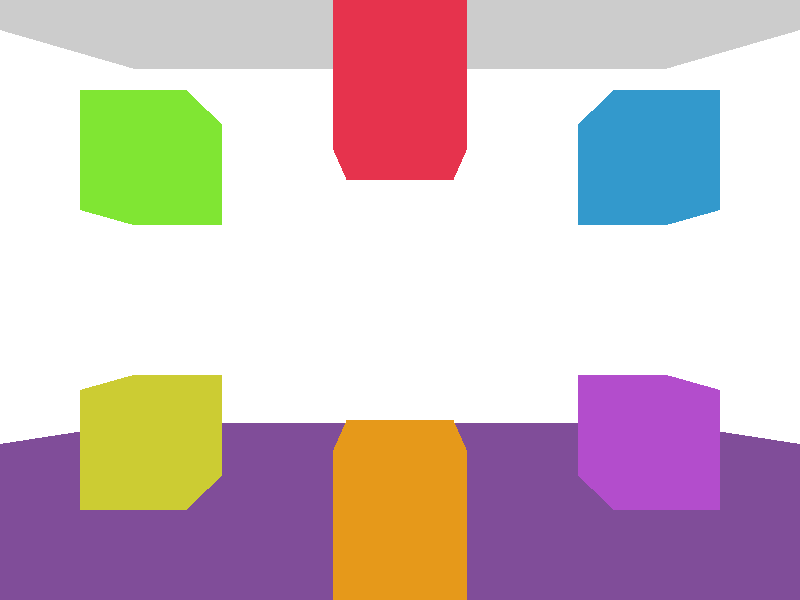 camera {
location  <0, 0, 14>
up        <0,  1,  0>
right     <1.5, 0,  0>
look_at   <0, 0, 0>
}

light_source {<10, 10, 3> color rgb <1.0, 1.0, 1.0>}


// Floor
plane {<0, 1, 0>, -4
pigment {color rgb <0.5, 0.3, 0.6>}
finish {ambient 0.4 diffuse 1.0}
}

// Background
plane {<0, 0, 1>, -100
pigment {color rgb <0.8, 0.8, 0.8>}
finish {ambient 0.2 diffuse 0.4}
}

box {<-2, -5, -4.5>, <2, 5, 4.5>
pigment { color rgb <1.0, 1.0, 1.0>}
finish {ambient 0.2 diffuse 0.8 reflection 0.8}
scale <5, 1.5, 1>
translate <0, 0, -10>
}

box {<-2, -5, -4.5>, <2, 5, 4.5>
pigment { color rgbf <1.0, 1.0, 1.0, 0.6>}
finish {ambient 0.2 diffuse 0.8 reflection 0.8}
scale <1, 1.5, 1>
rotate <0, -45, 0>
translate <-13, 0, -5>
}

box {<-2, -5, -4.5>, <2, 5, 4.5>
pigment { color rgbf <1.0, 1.0, 1.0, 0.6>}
finish {ambient 0.2 diffuse 0.8 reflection 0.8}
scale <1, 1.5, 1>
rotate <0, 45, 0>
translate <13, 0, -5>
}


box {<-1, -1, -1>, <1, 1, 1>
pigment { color rgbf <0.9, 0.6, 0.1, 0.6>}
finish {ambient 0.2 diffuse 0.8 ior 1.167}
translate <0, -3, 5>
}

box {<-1, -1, -1>, <1, 1, 1>
pigment { color rgbf <0.8, 0.8, 0.2, 0.4>}
finish {ambient 0.2 diffuse 0.8 ior 1.167}
translate <5, -2.5, 3>
}

box {<-1, -1, -1>, <1, 1, 1>
pigment { color rgbf <0.7, 0.3, 0.8, 0.5>}
finish {ambient 0.2 diffuse 0.8 ior 1.167}
translate <-5, -2.5, 3>
}


box {<-1, -1, -1>, <1, 1, 1>
pigment { color rgbf <0.9, 0.2, 0.3, 0.5>}
finish {ambient 0.2 diffuse 0.8 ior 1.167}
translate <0, 3, 5>
}

box {<-1, -1, -1>, <1, 1, 1>
pigment { color rgbf <0.5, 0.9, 0.2, 0.6>}
finish {ambient 0.2 diffuse 0.8 ior 1.167}
translate <5, 2.5, 3>
}

box {<-1, -1, -1>, <1, 1, 1>
pigment { color rgbf <0.2, 0.6, 0.8, 0.4>}
finish {ambient 0.2 diffuse 0.8 ior 1.167}
translate <-5, 2.5, 3>
}

box {<-1, -1, -1>, <1, 1, 1>
pigment { color rgbf <1, 1, 1, 0.9>}
finish {ambient 0.2 diffuse 0.8 ior 1.167}
translate <0, 0, 4>
}


